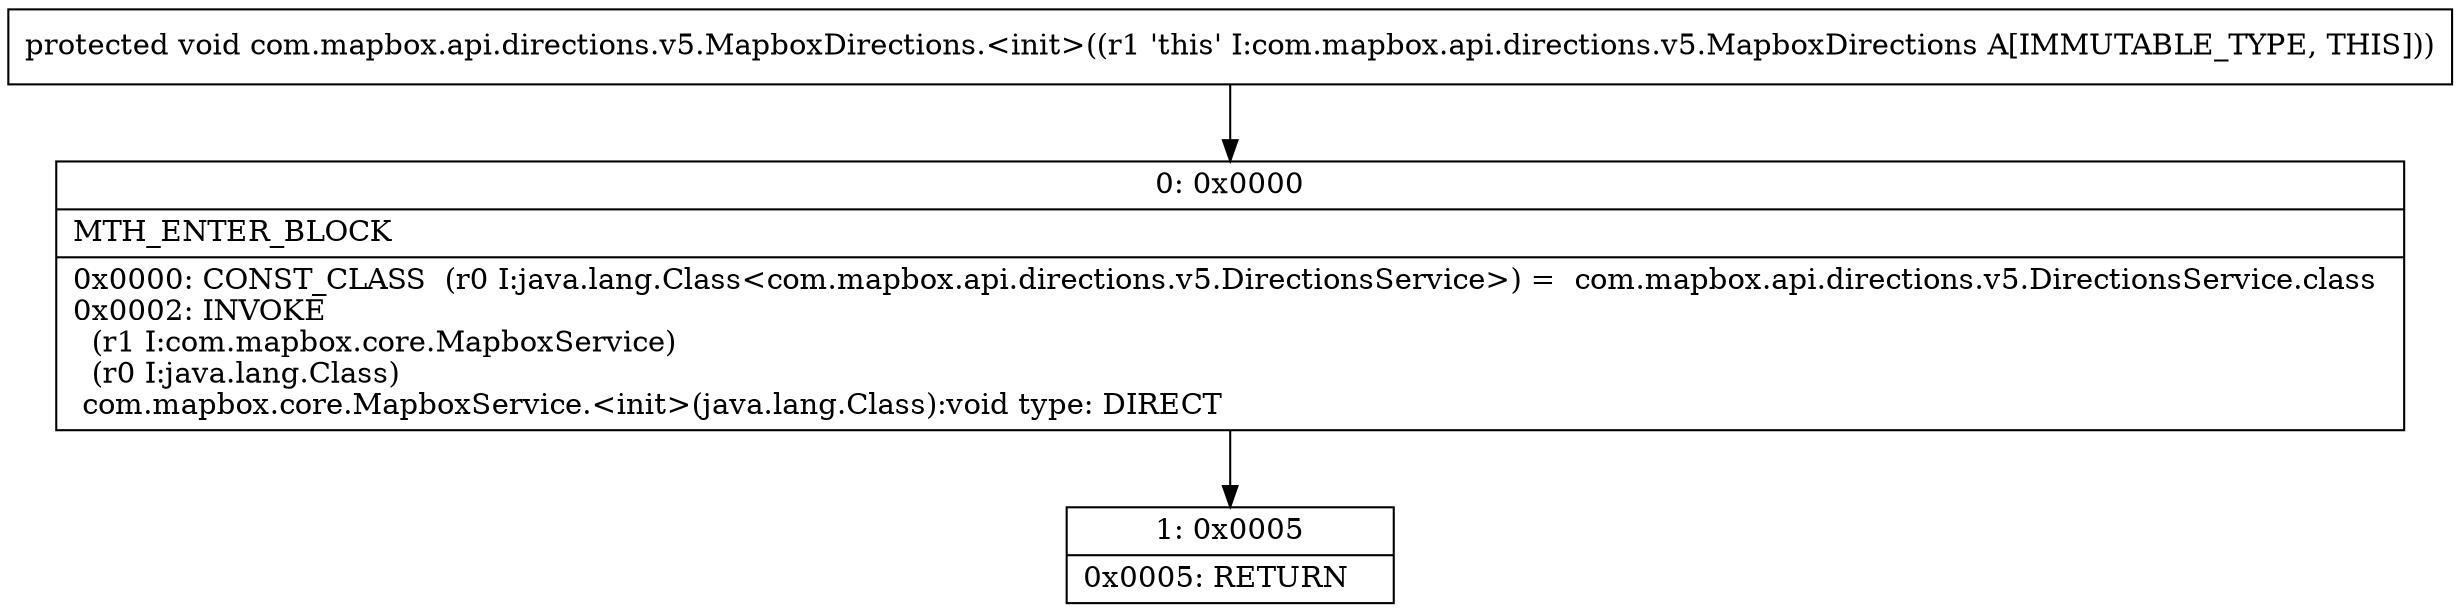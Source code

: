 digraph "CFG forcom.mapbox.api.directions.v5.MapboxDirections.\<init\>()V" {
Node_0 [shape=record,label="{0\:\ 0x0000|MTH_ENTER_BLOCK\l|0x0000: CONST_CLASS  (r0 I:java.lang.Class\<com.mapbox.api.directions.v5.DirectionsService\>) =  com.mapbox.api.directions.v5.DirectionsService.class \l0x0002: INVOKE  \l  (r1 I:com.mapbox.core.MapboxService)\l  (r0 I:java.lang.Class)\l com.mapbox.core.MapboxService.\<init\>(java.lang.Class):void type: DIRECT \l}"];
Node_1 [shape=record,label="{1\:\ 0x0005|0x0005: RETURN   \l}"];
MethodNode[shape=record,label="{protected void com.mapbox.api.directions.v5.MapboxDirections.\<init\>((r1 'this' I:com.mapbox.api.directions.v5.MapboxDirections A[IMMUTABLE_TYPE, THIS])) }"];
MethodNode -> Node_0;
Node_0 -> Node_1;
}

